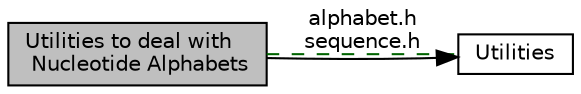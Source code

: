 digraph "Utilities to deal with Nucleotide Alphabets"
{
  bgcolor="transparent";
  edge [fontname="Helvetica",fontsize="10",labelfontname="Helvetica",labelfontsize="10"];
  node [fontname="Helvetica",fontsize="10",shape=box];
  rankdir=LR;
  Node0 [label="Utilities to deal with\l Nucleotide Alphabets",height=0.2,width=0.4,color="black", fillcolor="grey75", style="filled", fontcolor="black",tooltip="Functions to cope with various aspects related to the nucleotide sequence alphabet."];
  Node1 [label="Utilities",height=0.2,width=0.4,color="black",URL="$group__utils.html",tooltip=" "];
  Node1->Node0 [shape=plaintext, dir="back", style="solid"];
  Node0->Node1 [shape=plaintext, label="alphabet.h\nsequence.h", color="darkgreen", dir="none", style="dashed"];
}
